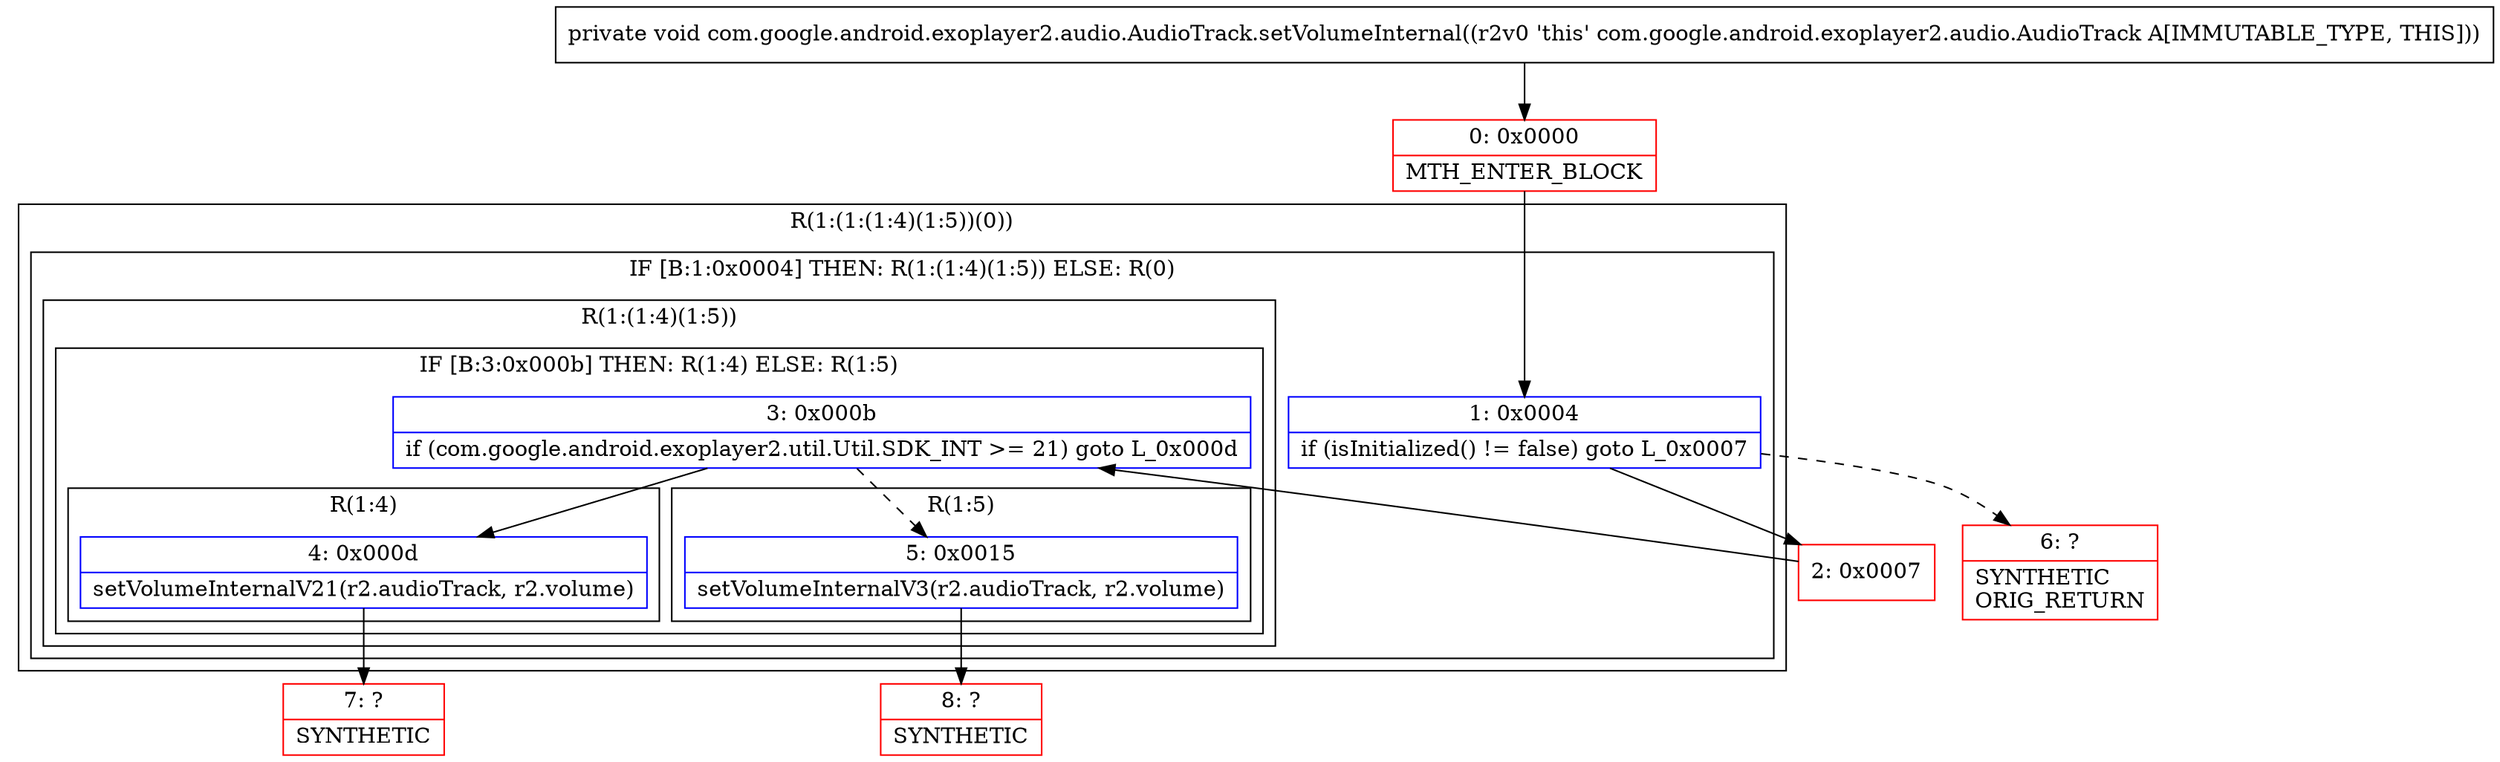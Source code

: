 digraph "CFG forcom.google.android.exoplayer2.audio.AudioTrack.setVolumeInternal()V" {
subgraph cluster_Region_264882449 {
label = "R(1:(1:(1:4)(1:5))(0))";
node [shape=record,color=blue];
subgraph cluster_IfRegion_1430073195 {
label = "IF [B:1:0x0004] THEN: R(1:(1:4)(1:5)) ELSE: R(0)";
node [shape=record,color=blue];
Node_1 [shape=record,label="{1\:\ 0x0004|if (isInitialized() != false) goto L_0x0007\l}"];
subgraph cluster_Region_115214088 {
label = "R(1:(1:4)(1:5))";
node [shape=record,color=blue];
subgraph cluster_IfRegion_1129279360 {
label = "IF [B:3:0x000b] THEN: R(1:4) ELSE: R(1:5)";
node [shape=record,color=blue];
Node_3 [shape=record,label="{3\:\ 0x000b|if (com.google.android.exoplayer2.util.Util.SDK_INT \>= 21) goto L_0x000d\l}"];
subgraph cluster_Region_42969017 {
label = "R(1:4)";
node [shape=record,color=blue];
Node_4 [shape=record,label="{4\:\ 0x000d|setVolumeInternalV21(r2.audioTrack, r2.volume)\l}"];
}
subgraph cluster_Region_1047893748 {
label = "R(1:5)";
node [shape=record,color=blue];
Node_5 [shape=record,label="{5\:\ 0x0015|setVolumeInternalV3(r2.audioTrack, r2.volume)\l}"];
}
}
}
subgraph cluster_Region_1214586997 {
label = "R(0)";
node [shape=record,color=blue];
}
}
}
Node_0 [shape=record,color=red,label="{0\:\ 0x0000|MTH_ENTER_BLOCK\l}"];
Node_2 [shape=record,color=red,label="{2\:\ 0x0007}"];
Node_6 [shape=record,color=red,label="{6\:\ ?|SYNTHETIC\lORIG_RETURN\l}"];
Node_7 [shape=record,color=red,label="{7\:\ ?|SYNTHETIC\l}"];
Node_8 [shape=record,color=red,label="{8\:\ ?|SYNTHETIC\l}"];
MethodNode[shape=record,label="{private void com.google.android.exoplayer2.audio.AudioTrack.setVolumeInternal((r2v0 'this' com.google.android.exoplayer2.audio.AudioTrack A[IMMUTABLE_TYPE, THIS])) }"];
MethodNode -> Node_0;
Node_1 -> Node_2;
Node_1 -> Node_6[style=dashed];
Node_3 -> Node_4;
Node_3 -> Node_5[style=dashed];
Node_4 -> Node_7;
Node_5 -> Node_8;
Node_0 -> Node_1;
Node_2 -> Node_3;
}


